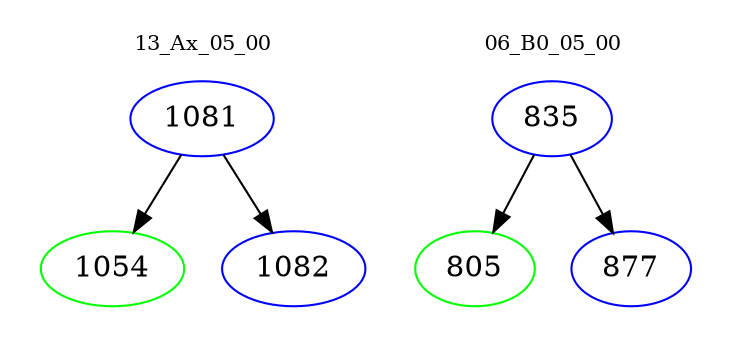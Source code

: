 digraph{
subgraph cluster_0 {
color = white
label = "13_Ax_05_00";
fontsize=10;
T0_1081 [label="1081", color="blue"]
T0_1081 -> T0_1054 [color="black"]
T0_1054 [label="1054", color="green"]
T0_1081 -> T0_1082 [color="black"]
T0_1082 [label="1082", color="blue"]
}
subgraph cluster_1 {
color = white
label = "06_B0_05_00";
fontsize=10;
T1_835 [label="835", color="blue"]
T1_835 -> T1_805 [color="black"]
T1_805 [label="805", color="green"]
T1_835 -> T1_877 [color="black"]
T1_877 [label="877", color="blue"]
}
}
